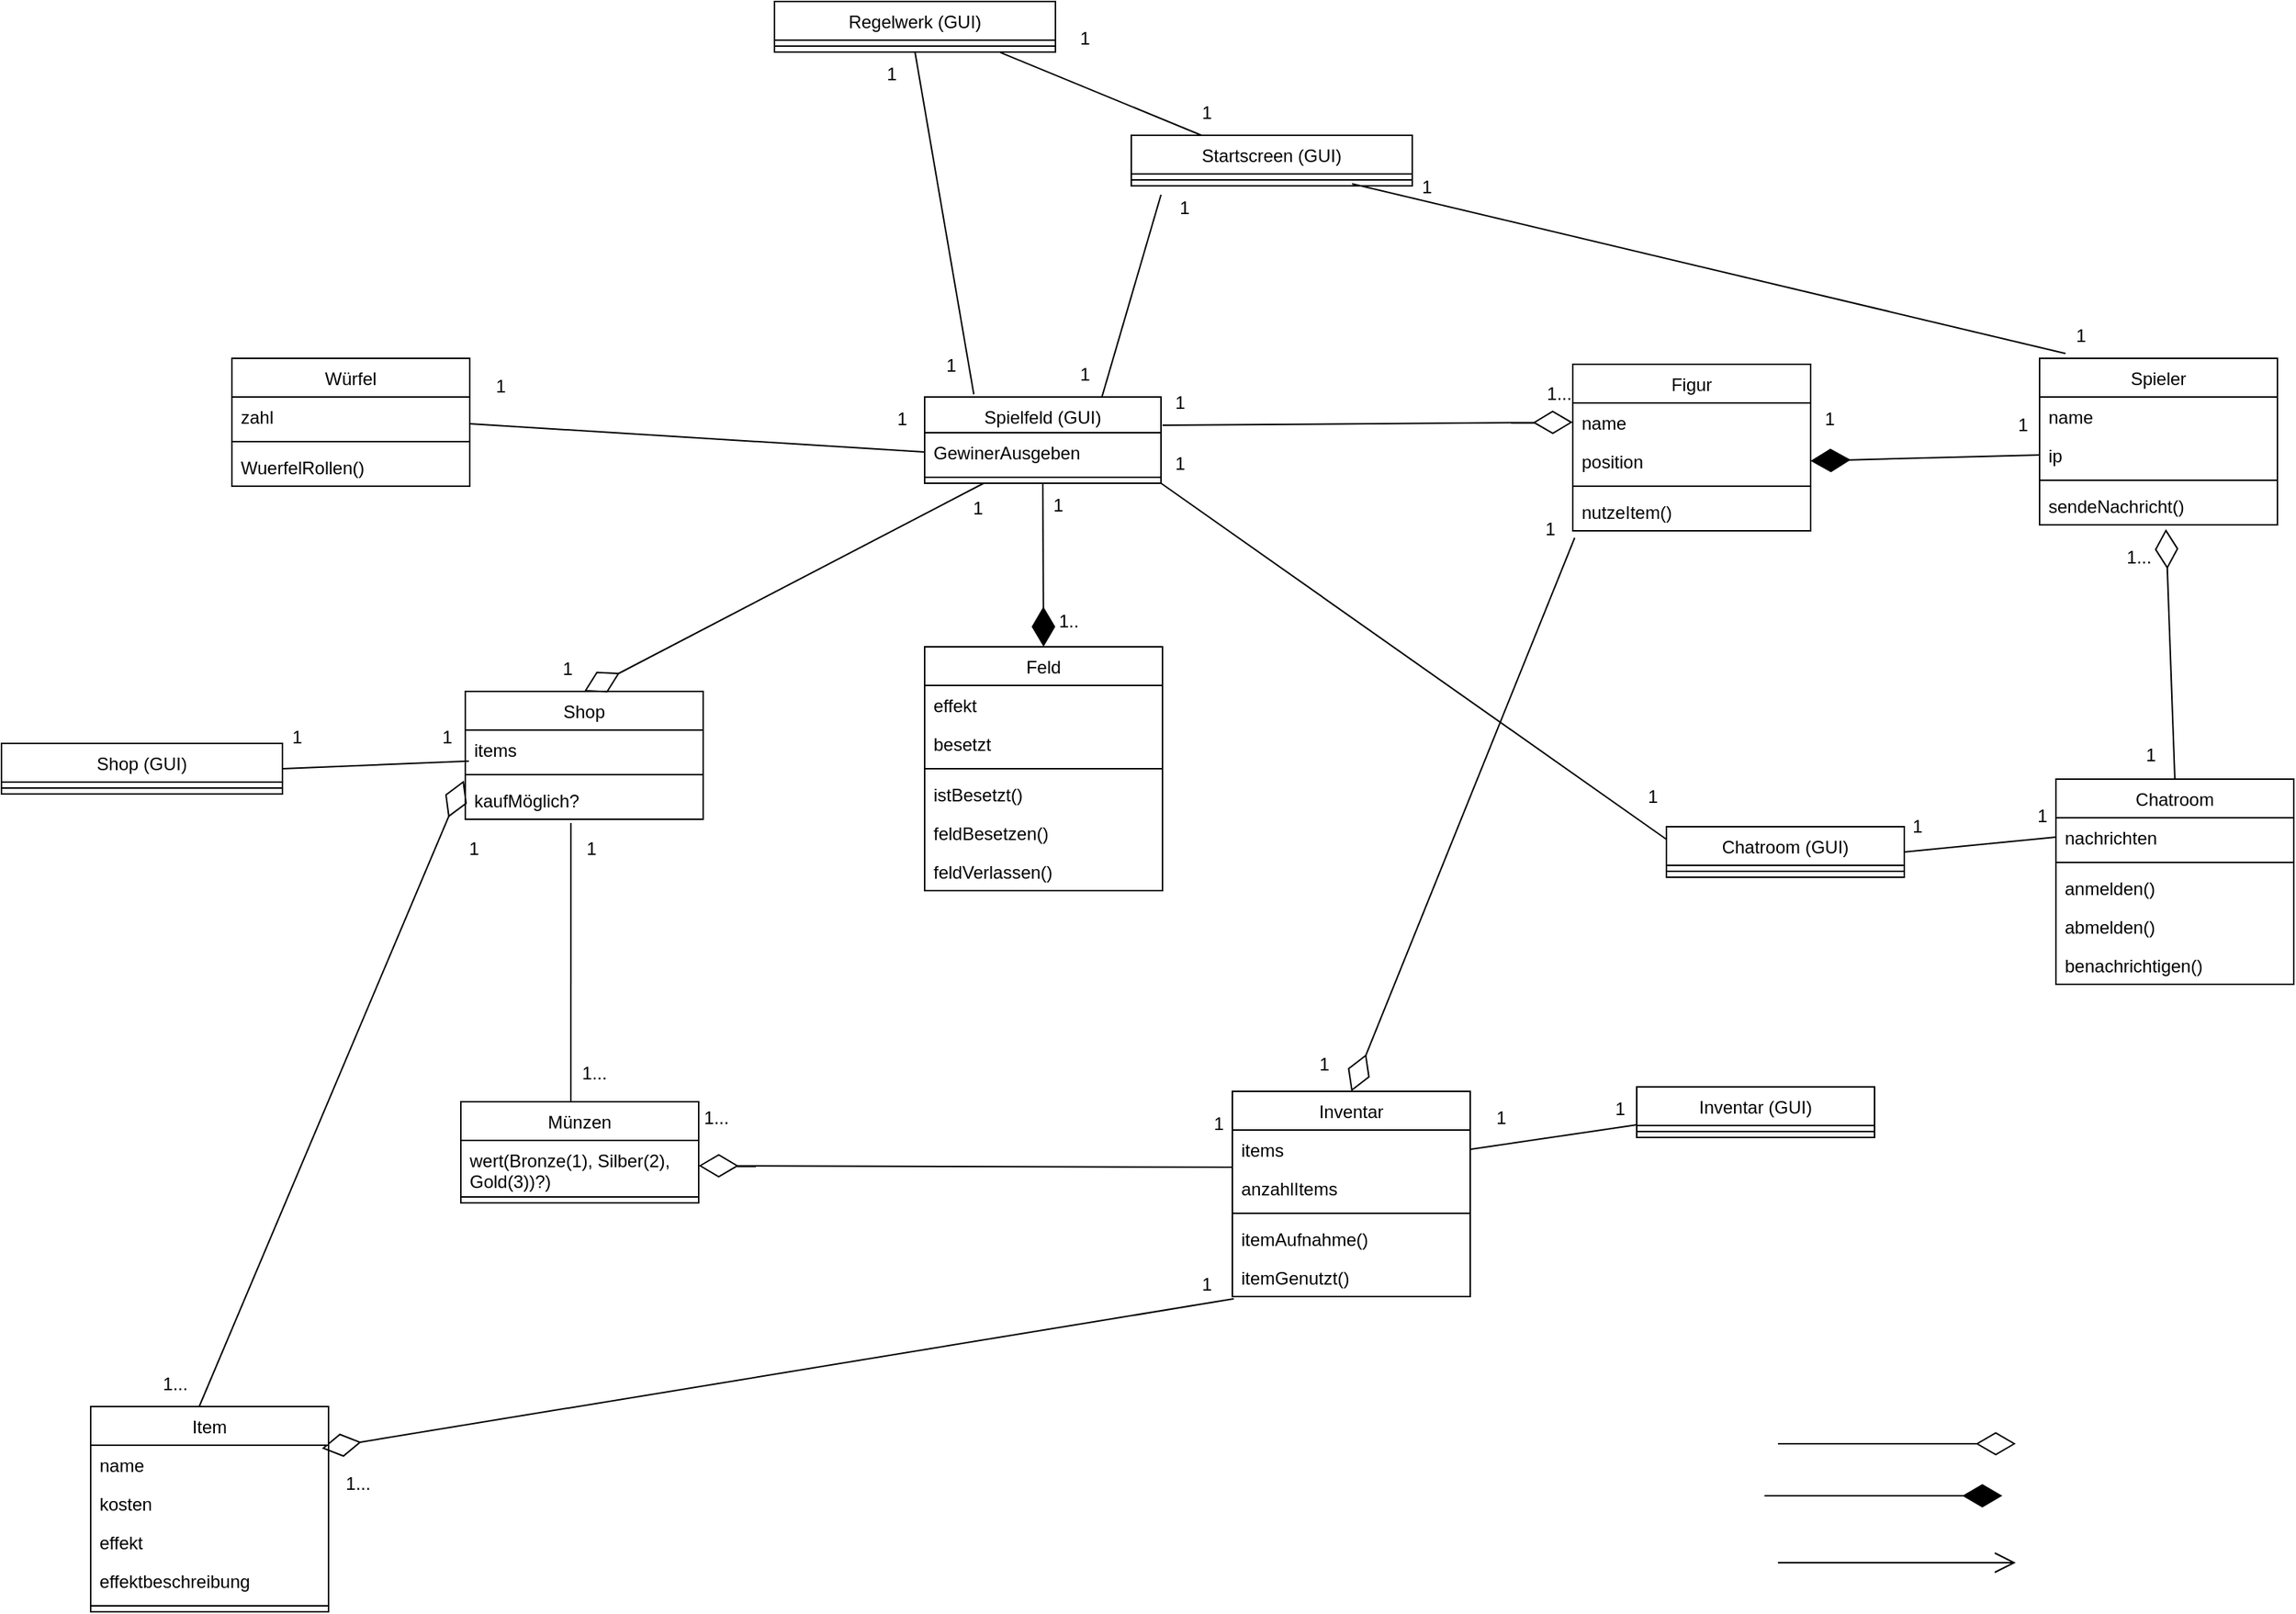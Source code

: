 <mxfile version="25.0.3">
  <diagram id="FGkSTieOKaH89joVe_Nt" name="Page-1">
    <mxGraphModel dx="2528" dy="2028" grid="1" gridSize="10" guides="1" tooltips="1" connect="1" arrows="1" fold="1" page="1" pageScale="1" pageWidth="850" pageHeight="1100" background="#ffffff" math="0" shadow="0">
      <root>
        <mxCell id="0" />
        <mxCell id="1" parent="0" />
        <mxCell id="2" value="&lt;span style=&quot;font-weight: 400;&quot;&gt;Würfel&lt;/span&gt;" style="swimlane;fontStyle=1;align=center;verticalAlign=top;childLayout=stackLayout;horizontal=1;startSize=26;horizontalStack=0;resizeParent=1;resizeParentMax=0;resizeLast=0;collapsible=1;marginBottom=0;whiteSpace=wrap;html=1;" parent="1" vertex="1">
          <mxGeometry x="-225" y="-180" width="160" height="86" as="geometry" />
        </mxCell>
        <mxCell id="3" value="zahl" style="text;strokeColor=none;fillColor=none;align=left;verticalAlign=top;spacingLeft=4;spacingRight=4;overflow=hidden;rotatable=0;points=[[0,0.5],[1,0.5]];portConstraint=eastwest;whiteSpace=wrap;html=1;" parent="2" vertex="1">
          <mxGeometry y="26" width="160" height="26" as="geometry" />
        </mxCell>
        <mxCell id="4" value="" style="line;strokeWidth=1;fillColor=none;align=left;verticalAlign=middle;spacingTop=-1;spacingLeft=3;spacingRight=3;rotatable=0;labelPosition=right;points=[];portConstraint=eastwest;strokeColor=inherit;" parent="2" vertex="1">
          <mxGeometry y="52" width="160" height="8" as="geometry" />
        </mxCell>
        <mxCell id="5" value="WuerfelRollen()" style="text;strokeColor=none;fillColor=none;align=left;verticalAlign=top;spacingLeft=4;spacingRight=4;overflow=hidden;rotatable=0;points=[[0,0.5],[1,0.5]];portConstraint=eastwest;whiteSpace=wrap;html=1;" parent="2" vertex="1">
          <mxGeometry y="60" width="160" height="26" as="geometry" />
        </mxCell>
        <mxCell id="6" value="&lt;span style=&quot;font-weight: 400;&quot;&gt;Spielfeld (GUI)&lt;/span&gt;" style="swimlane;fontStyle=1;align=center;verticalAlign=top;childLayout=stackLayout;horizontal=1;startSize=24;horizontalStack=0;resizeParent=1;resizeParentMax=0;resizeLast=0;collapsible=1;marginBottom=0;whiteSpace=wrap;html=1;" parent="1" vertex="1">
          <mxGeometry x="241" y="-154" width="159" height="58" as="geometry" />
        </mxCell>
        <mxCell id="NtZ1cDwz7gmbYvYgGK6W-118" value="GewinerAusgeben" style="text;strokeColor=none;fillColor=none;align=left;verticalAlign=top;spacingLeft=4;spacingRight=4;overflow=hidden;rotatable=0;points=[[0,0.5],[1,0.5]];portConstraint=eastwest;whiteSpace=wrap;html=1;" vertex="1" parent="6">
          <mxGeometry y="24" width="159" height="26" as="geometry" />
        </mxCell>
        <mxCell id="7" value="" style="line;strokeWidth=1;fillColor=none;align=left;verticalAlign=middle;spacingTop=-1;spacingLeft=3;spacingRight=3;rotatable=0;labelPosition=right;points=[];portConstraint=eastwest;strokeColor=inherit;" parent="6" vertex="1">
          <mxGeometry y="50" width="159" height="8" as="geometry" />
        </mxCell>
        <mxCell id="8" value="&lt;span style=&quot;font-weight: 400;&quot;&gt;Figur&lt;/span&gt;" style="swimlane;fontStyle=1;align=center;verticalAlign=top;childLayout=stackLayout;horizontal=1;startSize=26;horizontalStack=0;resizeParent=1;resizeParentMax=0;resizeLast=0;collapsible=1;marginBottom=0;whiteSpace=wrap;html=1;" parent="1" vertex="1">
          <mxGeometry x="677" y="-176" width="160" height="112" as="geometry" />
        </mxCell>
        <mxCell id="9" value="name" style="text;strokeColor=none;fillColor=none;align=left;verticalAlign=top;spacingLeft=4;spacingRight=4;overflow=hidden;rotatable=0;points=[[0,0.5],[1,0.5]];portConstraint=eastwest;whiteSpace=wrap;html=1;" parent="8" vertex="1">
          <mxGeometry y="26" width="160" height="26" as="geometry" />
        </mxCell>
        <mxCell id="10" value="position" style="text;strokeColor=none;fillColor=none;align=left;verticalAlign=top;spacingLeft=4;spacingRight=4;overflow=hidden;rotatable=0;points=[[0,0.5],[1,0.5]];portConstraint=eastwest;whiteSpace=wrap;html=1;" parent="8" vertex="1">
          <mxGeometry y="52" width="160" height="26" as="geometry" />
        </mxCell>
        <mxCell id="11" value="" style="line;strokeWidth=1;fillColor=none;align=left;verticalAlign=middle;spacingTop=-1;spacingLeft=3;spacingRight=3;rotatable=0;labelPosition=right;points=[];portConstraint=eastwest;strokeColor=inherit;" parent="8" vertex="1">
          <mxGeometry y="78" width="160" height="8" as="geometry" />
        </mxCell>
        <mxCell id="12" value="nutzeItem()" style="text;strokeColor=none;fillColor=none;align=left;verticalAlign=top;spacingLeft=4;spacingRight=4;overflow=hidden;rotatable=0;points=[[0,0.5],[1,0.5]];portConstraint=eastwest;whiteSpace=wrap;html=1;" parent="8" vertex="1">
          <mxGeometry y="86" width="160" height="26" as="geometry" />
        </mxCell>
        <mxCell id="13" value="&lt;span style=&quot;font-weight: 400;&quot;&gt;Feld&lt;/span&gt;" style="swimlane;fontStyle=1;align=center;verticalAlign=top;childLayout=stackLayout;horizontal=1;startSize=26;horizontalStack=0;resizeParent=1;resizeParentMax=0;resizeLast=0;collapsible=1;marginBottom=0;whiteSpace=wrap;html=1;" parent="1" vertex="1">
          <mxGeometry x="241" y="14" width="160" height="164" as="geometry" />
        </mxCell>
        <mxCell id="14" value="effekt" style="text;strokeColor=none;fillColor=none;align=left;verticalAlign=top;spacingLeft=4;spacingRight=4;overflow=hidden;rotatable=0;points=[[0,0.5],[1,0.5]];portConstraint=eastwest;whiteSpace=wrap;html=1;" parent="13" vertex="1">
          <mxGeometry y="26" width="160" height="26" as="geometry" />
        </mxCell>
        <mxCell id="15" value="besetzt" style="text;strokeColor=none;fillColor=none;align=left;verticalAlign=top;spacingLeft=4;spacingRight=4;overflow=hidden;rotatable=0;points=[[0,0.5],[1,0.5]];portConstraint=eastwest;whiteSpace=wrap;html=1;" parent="13" vertex="1">
          <mxGeometry y="52" width="160" height="26" as="geometry" />
        </mxCell>
        <mxCell id="16" value="" style="line;strokeWidth=1;fillColor=none;align=left;verticalAlign=middle;spacingTop=-1;spacingLeft=3;spacingRight=3;rotatable=0;labelPosition=right;points=[];portConstraint=eastwest;strokeColor=inherit;" parent="13" vertex="1">
          <mxGeometry y="78" width="160" height="8" as="geometry" />
        </mxCell>
        <mxCell id="17" value="istBesetzt()" style="text;strokeColor=none;fillColor=none;align=left;verticalAlign=top;spacingLeft=4;spacingRight=4;overflow=hidden;rotatable=0;points=[[0,0.5],[1,0.5]];portConstraint=eastwest;whiteSpace=wrap;html=1;" parent="13" vertex="1">
          <mxGeometry y="86" width="160" height="26" as="geometry" />
        </mxCell>
        <mxCell id="18" value="feldBesetzen()" style="text;strokeColor=none;fillColor=none;align=left;verticalAlign=top;spacingLeft=4;spacingRight=4;overflow=hidden;rotatable=0;points=[[0,0.5],[1,0.5]];portConstraint=eastwest;whiteSpace=wrap;html=1;" parent="13" vertex="1">
          <mxGeometry y="112" width="160" height="26" as="geometry" />
        </mxCell>
        <mxCell id="19" value="feldVerlassen()" style="text;strokeColor=none;fillColor=none;align=left;verticalAlign=top;spacingLeft=4;spacingRight=4;overflow=hidden;rotatable=0;points=[[0,0.5],[1,0.5]];portConstraint=eastwest;whiteSpace=wrap;html=1;" parent="13" vertex="1">
          <mxGeometry y="138" width="160" height="26" as="geometry" />
        </mxCell>
        <mxCell id="20" value="&lt;span style=&quot;font-weight: 400;&quot;&gt;Shop&lt;/span&gt;" style="swimlane;fontStyle=1;align=center;verticalAlign=top;childLayout=stackLayout;horizontal=1;startSize=26;horizontalStack=0;resizeParent=1;resizeParentMax=0;resizeLast=0;collapsible=1;marginBottom=0;whiteSpace=wrap;html=1;" parent="1" vertex="1">
          <mxGeometry x="-68" y="44" width="160" height="86" as="geometry" />
        </mxCell>
        <mxCell id="21" value="items" style="text;strokeColor=none;fillColor=none;align=left;verticalAlign=top;spacingLeft=4;spacingRight=4;overflow=hidden;rotatable=0;points=[[0,0.5],[1,0.5]];portConstraint=eastwest;whiteSpace=wrap;html=1;" parent="20" vertex="1">
          <mxGeometry y="26" width="160" height="26" as="geometry" />
        </mxCell>
        <mxCell id="22" value="" style="line;strokeWidth=1;fillColor=none;align=left;verticalAlign=middle;spacingTop=-1;spacingLeft=3;spacingRight=3;rotatable=0;labelPosition=right;points=[];portConstraint=eastwest;strokeColor=inherit;" parent="20" vertex="1">
          <mxGeometry y="52" width="160" height="8" as="geometry" />
        </mxCell>
        <mxCell id="23" value="kaufMöglich?" style="text;strokeColor=none;fillColor=none;align=left;verticalAlign=top;spacingLeft=4;spacingRight=4;overflow=hidden;rotatable=0;points=[[0,0.5],[1,0.5]];portConstraint=eastwest;whiteSpace=wrap;html=1;" parent="20" vertex="1">
          <mxGeometry y="60" width="160" height="26" as="geometry" />
        </mxCell>
        <mxCell id="24" value="" style="endArrow=diamondThin;endFill=1;endSize=24;html=1;rounded=0;fontSize=12;curved=1;" parent="1" edge="1">
          <mxGeometry width="160" relative="1" as="geometry">
            <mxPoint x="806" y="585" as="sourcePoint" />
            <mxPoint x="966" y="585" as="targetPoint" />
          </mxGeometry>
        </mxCell>
        <mxCell id="25" value="" style="endArrow=open;endFill=1;endSize=12;html=1;rounded=0;fontSize=12;curved=1;" parent="1" edge="1">
          <mxGeometry width="160" relative="1" as="geometry">
            <mxPoint x="815" y="630" as="sourcePoint" />
            <mxPoint x="975" y="630" as="targetPoint" />
          </mxGeometry>
        </mxCell>
        <mxCell id="26" value="&lt;span style=&quot;font-weight: 400;&quot;&gt;Inventar&lt;/span&gt;" style="swimlane;fontStyle=1;align=center;verticalAlign=top;childLayout=stackLayout;horizontal=1;startSize=26;horizontalStack=0;resizeParent=1;resizeParentMax=0;resizeLast=0;collapsible=1;marginBottom=0;whiteSpace=wrap;html=1;" parent="1" vertex="1">
          <mxGeometry x="448" y="313" width="160" height="138" as="geometry" />
        </mxCell>
        <mxCell id="27" value="items" style="text;strokeColor=none;fillColor=none;align=left;verticalAlign=top;spacingLeft=4;spacingRight=4;overflow=hidden;rotatable=0;points=[[0,0.5],[1,0.5]];portConstraint=eastwest;whiteSpace=wrap;html=1;" parent="26" vertex="1">
          <mxGeometry y="26" width="160" height="26" as="geometry" />
        </mxCell>
        <mxCell id="28" value="anzahlItems" style="text;strokeColor=none;fillColor=none;align=left;verticalAlign=top;spacingLeft=4;spacingRight=4;overflow=hidden;rotatable=0;points=[[0,0.5],[1,0.5]];portConstraint=eastwest;whiteSpace=wrap;html=1;" parent="26" vertex="1">
          <mxGeometry y="52" width="160" height="26" as="geometry" />
        </mxCell>
        <mxCell id="29" value="" style="line;strokeWidth=1;fillColor=none;align=left;verticalAlign=middle;spacingTop=-1;spacingLeft=3;spacingRight=3;rotatable=0;labelPosition=right;points=[];portConstraint=eastwest;strokeColor=inherit;" parent="26" vertex="1">
          <mxGeometry y="78" width="160" height="8" as="geometry" />
        </mxCell>
        <mxCell id="30" value="itemAufnahme()&lt;span style=&quot;white-space: pre;&quot;&gt;&#x9;&lt;/span&gt;" style="text;strokeColor=none;fillColor=none;align=left;verticalAlign=top;spacingLeft=4;spacingRight=4;overflow=hidden;rotatable=0;points=[[0,0.5],[1,0.5]];portConstraint=eastwest;whiteSpace=wrap;html=1;" parent="26" vertex="1">
          <mxGeometry y="86" width="160" height="26" as="geometry" />
        </mxCell>
        <mxCell id="31" value="itemGenutzt()" style="text;strokeColor=none;fillColor=none;align=left;verticalAlign=top;spacingLeft=4;spacingRight=4;overflow=hidden;rotatable=0;points=[[0,0.5],[1,0.5]];portConstraint=eastwest;whiteSpace=wrap;html=1;" parent="26" vertex="1">
          <mxGeometry y="112" width="160" height="26" as="geometry" />
        </mxCell>
        <mxCell id="32" value="&lt;span style=&quot;font-weight: 400;&quot;&gt;Münzen&lt;/span&gt;" style="swimlane;fontStyle=1;align=center;verticalAlign=top;childLayout=stackLayout;horizontal=1;startSize=26;horizontalStack=0;resizeParent=1;resizeParentMax=0;resizeLast=0;collapsible=1;marginBottom=0;whiteSpace=wrap;html=1;" parent="1" vertex="1">
          <mxGeometry x="-71" y="320" width="160" height="68" as="geometry" />
        </mxCell>
        <mxCell id="33" value="wert(Bronze(1), Silber(2), Gold(3))?)" style="text;strokeColor=none;fillColor=none;align=left;verticalAlign=top;spacingLeft=4;spacingRight=4;overflow=hidden;rotatable=0;points=[[0,0.5],[1,0.5]];portConstraint=eastwest;whiteSpace=wrap;html=1;" parent="32" vertex="1">
          <mxGeometry y="26" width="160" height="34" as="geometry" />
        </mxCell>
        <mxCell id="34" value="" style="line;strokeWidth=1;fillColor=none;align=left;verticalAlign=middle;spacingTop=-1;spacingLeft=3;spacingRight=3;rotatable=0;labelPosition=right;points=[];portConstraint=eastwest;strokeColor=inherit;" parent="32" vertex="1">
          <mxGeometry y="60" width="160" height="8" as="geometry" />
        </mxCell>
        <mxCell id="35" value="&lt;span style=&quot;font-weight: 400;&quot;&gt;Spieler&lt;/span&gt;" style="swimlane;fontStyle=1;align=center;verticalAlign=top;childLayout=stackLayout;horizontal=1;startSize=26;horizontalStack=0;resizeParent=1;resizeParentMax=0;resizeLast=0;collapsible=1;marginBottom=0;whiteSpace=wrap;html=1;" parent="1" vertex="1">
          <mxGeometry x="991" y="-180" width="160" height="112" as="geometry" />
        </mxCell>
        <mxCell id="36" value="name" style="text;strokeColor=none;fillColor=none;align=left;verticalAlign=top;spacingLeft=4;spacingRight=4;overflow=hidden;rotatable=0;points=[[0,0.5],[1,0.5]];portConstraint=eastwest;whiteSpace=wrap;html=1;" parent="35" vertex="1">
          <mxGeometry y="26" width="160" height="26" as="geometry" />
        </mxCell>
        <mxCell id="37" value="ip" style="text;strokeColor=none;fillColor=none;align=left;verticalAlign=top;spacingLeft=4;spacingRight=4;overflow=hidden;rotatable=0;points=[[0,0.5],[1,0.5]];portConstraint=eastwest;whiteSpace=wrap;html=1;" parent="35" vertex="1">
          <mxGeometry y="52" width="160" height="26" as="geometry" />
        </mxCell>
        <mxCell id="38" value="" style="line;strokeWidth=1;fillColor=none;align=left;verticalAlign=middle;spacingTop=-1;spacingLeft=3;spacingRight=3;rotatable=0;labelPosition=right;points=[];portConstraint=eastwest;strokeColor=inherit;" parent="35" vertex="1">
          <mxGeometry y="78" width="160" height="8" as="geometry" />
        </mxCell>
        <mxCell id="39" value="sendeNachricht()" style="text;strokeColor=none;fillColor=none;align=left;verticalAlign=top;spacingLeft=4;spacingRight=4;overflow=hidden;rotatable=0;points=[[0,0.5],[1,0.5]];portConstraint=eastwest;whiteSpace=wrap;html=1;" parent="35" vertex="1">
          <mxGeometry y="86" width="160" height="26" as="geometry" />
        </mxCell>
        <mxCell id="40" value="" style="endArrow=diamondThin;endFill=0;endSize=24;html=1;rounded=0;fontSize=12;curved=1;entryX=0;entryY=0.5;entryDx=0;entryDy=0;" parent="1" target="9" edge="1">
          <mxGeometry width="160" relative="1" as="geometry">
            <mxPoint x="401" y="-135" as="sourcePoint" />
            <mxPoint x="561" y="-135" as="targetPoint" />
          </mxGeometry>
        </mxCell>
        <mxCell id="41" value="" style="endArrow=diamondThin;endFill=1;endSize=24;html=1;rounded=0;fontSize=12;curved=1;entryX=0.5;entryY=0;entryDx=0;entryDy=0;exitX=0.5;exitY=1;exitDx=0;exitDy=0;" parent="1" source="6" target="13" edge="1">
          <mxGeometry width="160" relative="1" as="geometry">
            <mxPoint x="322" y="-94" as="sourcePoint" />
            <mxPoint x="482" y="-94" as="targetPoint" />
          </mxGeometry>
        </mxCell>
        <mxCell id="42" value="" style="endArrow=diamondThin;endFill=1;endSize=24;html=1;rounded=0;fontSize=12;curved=1;exitX=0;exitY=0.5;exitDx=0;exitDy=0;entryX=1;entryY=0.5;entryDx=0;entryDy=0;" parent="1" source="37" target="10" edge="1">
          <mxGeometry width="160" relative="1" as="geometry">
            <mxPoint x="743" y="-94" as="sourcePoint" />
            <mxPoint x="916" y="22" as="targetPoint" />
          </mxGeometry>
        </mxCell>
        <mxCell id="43" value="&lt;span style=&quot;font-weight: 400;&quot;&gt;Chatroom&lt;/span&gt;" style="swimlane;fontStyle=1;align=center;verticalAlign=top;childLayout=stackLayout;horizontal=1;startSize=26;horizontalStack=0;resizeParent=1;resizeParentMax=0;resizeLast=0;collapsible=1;marginBottom=0;whiteSpace=wrap;html=1;" parent="1" vertex="1">
          <mxGeometry x="1002" y="103" width="160" height="138" as="geometry" />
        </mxCell>
        <mxCell id="44" value="nachrichten" style="text;strokeColor=none;fillColor=none;align=left;verticalAlign=top;spacingLeft=4;spacingRight=4;overflow=hidden;rotatable=0;points=[[0,0.5],[1,0.5]];portConstraint=eastwest;whiteSpace=wrap;html=1;" parent="43" vertex="1">
          <mxGeometry y="26" width="160" height="26" as="geometry" />
        </mxCell>
        <mxCell id="45" value="" style="line;strokeWidth=1;fillColor=none;align=left;verticalAlign=middle;spacingTop=-1;spacingLeft=3;spacingRight=3;rotatable=0;labelPosition=right;points=[];portConstraint=eastwest;strokeColor=inherit;" parent="43" vertex="1">
          <mxGeometry y="52" width="160" height="8" as="geometry" />
        </mxCell>
        <mxCell id="46" value="anmelden()" style="text;strokeColor=none;fillColor=none;align=left;verticalAlign=top;spacingLeft=4;spacingRight=4;overflow=hidden;rotatable=0;points=[[0,0.5],[1,0.5]];portConstraint=eastwest;whiteSpace=wrap;html=1;" parent="43" vertex="1">
          <mxGeometry y="60" width="160" height="26" as="geometry" />
        </mxCell>
        <mxCell id="47" value="abmelden()" style="text;strokeColor=none;fillColor=none;align=left;verticalAlign=top;spacingLeft=4;spacingRight=4;overflow=hidden;rotatable=0;points=[[0,0.5],[1,0.5]];portConstraint=eastwest;whiteSpace=wrap;html=1;" parent="43" vertex="1">
          <mxGeometry y="86" width="160" height="26" as="geometry" />
        </mxCell>
        <mxCell id="48" value="benachrichtigen()" style="text;strokeColor=none;fillColor=none;align=left;verticalAlign=top;spacingLeft=4;spacingRight=4;overflow=hidden;rotatable=0;points=[[0,0.5],[1,0.5]];portConstraint=eastwest;whiteSpace=wrap;html=1;" parent="43" vertex="1">
          <mxGeometry y="112" width="160" height="26" as="geometry" />
        </mxCell>
        <mxCell id="49" value="" style="endArrow=diamondThin;endFill=0;endSize=24;html=1;rounded=0;fontSize=12;curved=1;entryX=1;entryY=0.5;entryDx=0;entryDy=0;" parent="1" target="33" edge="1">
          <mxGeometry width="160" relative="1" as="geometry">
            <mxPoint x="448" y="364" as="sourcePoint" />
            <mxPoint x="294" y="362" as="targetPoint" />
          </mxGeometry>
        </mxCell>
        <mxCell id="50" value="" style="endArrow=diamondThin;endFill=0;endSize=24;html=1;rounded=0;fontSize=12;curved=1;entryX=0.972;entryY=0.084;entryDx=0;entryDy=0;exitX=0.006;exitY=1.059;exitDx=0;exitDy=0;exitPerimeter=0;entryPerimeter=0;" parent="1" source="31" target="53" edge="1">
          <mxGeometry width="160" relative="1" as="geometry">
            <mxPoint x="-8.0" y="610.998" as="sourcePoint" />
            <mxPoint x="667.04" y="437.242" as="targetPoint" />
          </mxGeometry>
        </mxCell>
        <mxCell id="51" value="&lt;span style=&quot;font-weight: 400;&quot;&gt;Item&lt;/span&gt;" style="swimlane;fontStyle=1;align=center;verticalAlign=top;childLayout=stackLayout;horizontal=1;startSize=26;horizontalStack=0;resizeParent=1;resizeParentMax=0;resizeLast=0;collapsible=1;marginBottom=0;whiteSpace=wrap;html=1;" parent="1" vertex="1">
          <mxGeometry x="-320" y="525" width="160" height="138" as="geometry" />
        </mxCell>
        <mxCell id="52" value="" style="endArrow=diamondThin;endFill=0;endSize=24;html=1;rounded=0;fontSize=12;curved=1;entryX=-0.006;entryY=0;entryDx=0;entryDy=0;entryPerimeter=0;" parent="51" target="23" edge="1">
          <mxGeometry width="160" relative="1" as="geometry">
            <mxPoint x="73" as="sourcePoint" />
            <mxPoint x="233" as="targetPoint" />
          </mxGeometry>
        </mxCell>
        <mxCell id="53" value="name" style="text;strokeColor=none;fillColor=none;align=left;verticalAlign=top;spacingLeft=4;spacingRight=4;overflow=hidden;rotatable=0;points=[[0,0.5],[1,0.5]];portConstraint=eastwest;whiteSpace=wrap;html=1;" parent="51" vertex="1">
          <mxGeometry y="26" width="160" height="26" as="geometry" />
        </mxCell>
        <mxCell id="54" value="kosten" style="text;strokeColor=none;fillColor=none;align=left;verticalAlign=top;spacingLeft=4;spacingRight=4;overflow=hidden;rotatable=0;points=[[0,0.5],[1,0.5]];portConstraint=eastwest;whiteSpace=wrap;html=1;" parent="51" vertex="1">
          <mxGeometry y="52" width="160" height="26" as="geometry" />
        </mxCell>
        <mxCell id="55" value="effekt" style="text;strokeColor=none;fillColor=none;align=left;verticalAlign=top;spacingLeft=4;spacingRight=4;overflow=hidden;rotatable=0;points=[[0,0.5],[1,0.5]];portConstraint=eastwest;whiteSpace=wrap;html=1;" parent="51" vertex="1">
          <mxGeometry y="78" width="160" height="26" as="geometry" />
        </mxCell>
        <mxCell id="56" value="effektbeschreibung" style="text;strokeColor=none;fillColor=none;align=left;verticalAlign=top;spacingLeft=4;spacingRight=4;overflow=hidden;rotatable=0;points=[[0,0.5],[1,0.5]];portConstraint=eastwest;whiteSpace=wrap;html=1;" parent="51" vertex="1">
          <mxGeometry y="104" width="160" height="26" as="geometry" />
        </mxCell>
        <mxCell id="57" value="" style="line;strokeWidth=1;fillColor=none;align=left;verticalAlign=middle;spacingTop=-1;spacingLeft=3;spacingRight=3;rotatable=0;labelPosition=right;points=[];portConstraint=eastwest;strokeColor=inherit;" parent="51" vertex="1">
          <mxGeometry y="130" width="160" height="8" as="geometry" />
        </mxCell>
        <mxCell id="58" value="" style="endArrow=diamondThin;endFill=0;endSize=24;html=1;rounded=0;fontSize=12;curved=1;" parent="1" edge="1">
          <mxGeometry width="160" relative="1" as="geometry">
            <mxPoint x="815" y="550" as="sourcePoint" />
            <mxPoint x="975" y="550" as="targetPoint" />
          </mxGeometry>
        </mxCell>
        <mxCell id="59" value="" style="endArrow=diamondThin;endFill=0;endSize=24;html=1;rounded=0;fontSize=12;curved=1;entryX=0.531;entryY=1.109;entryDx=0;entryDy=0;entryPerimeter=0;exitX=0.5;exitY=0;exitDx=0;exitDy=0;" parent="1" source="43" target="39" edge="1">
          <mxGeometry width="160" relative="1" as="geometry">
            <mxPoint x="978" y="349" as="sourcePoint" />
            <mxPoint x="1036" y="520" as="targetPoint" />
          </mxGeometry>
        </mxCell>
        <mxCell id="60" value="" style="endArrow=none;html=1;rounded=0;entryX=0.444;entryY=1.095;entryDx=0;entryDy=0;entryPerimeter=0;" parent="1" target="23" edge="1">
          <mxGeometry width="50" height="50" relative="1" as="geometry">
            <mxPoint x="3" y="320" as="sourcePoint" />
            <mxPoint x="53" y="270" as="targetPoint" />
          </mxGeometry>
        </mxCell>
        <mxCell id="61" value="1" style="text;strokeColor=none;align=center;fillColor=none;html=1;verticalAlign=middle;whiteSpace=wrap;rounded=0;" parent="1" vertex="1">
          <mxGeometry x="-53" y="-176" width="18" height="30" as="geometry" />
        </mxCell>
        <mxCell id="62" value="1" style="text;strokeColor=none;align=center;fillColor=none;html=1;verticalAlign=middle;whiteSpace=wrap;rounded=0;" parent="1" vertex="1">
          <mxGeometry x="217" y="-154" width="18" height="30" as="geometry" />
        </mxCell>
        <mxCell id="63" value="1" style="text;strokeColor=none;align=center;fillColor=none;html=1;verticalAlign=middle;whiteSpace=wrap;rounded=0;" parent="1" vertex="1">
          <mxGeometry x="404" y="-165" width="18" height="30" as="geometry" />
        </mxCell>
        <mxCell id="64" value="1..." style="text;strokeColor=none;align=center;fillColor=none;html=1;verticalAlign=middle;whiteSpace=wrap;rounded=0;" parent="1" vertex="1">
          <mxGeometry x="659" y="-171" width="18" height="30" as="geometry" />
        </mxCell>
        <mxCell id="65" value="1" style="text;strokeColor=none;align=center;fillColor=none;html=1;verticalAlign=middle;whiteSpace=wrap;rounded=0;" parent="1" vertex="1">
          <mxGeometry x="-8" y="14" width="18" height="30" as="geometry" />
        </mxCell>
        <mxCell id="66" value="1.." style="text;strokeColor=none;align=center;fillColor=none;html=1;verticalAlign=middle;whiteSpace=wrap;rounded=0;" parent="1" vertex="1">
          <mxGeometry x="329" y="-18" width="18" height="30" as="geometry" />
        </mxCell>
        <mxCell id="67" value="1" style="text;strokeColor=none;align=center;fillColor=none;html=1;verticalAlign=middle;whiteSpace=wrap;rounded=0;" parent="1" vertex="1">
          <mxGeometry x="268" y="-94" width="18" height="30" as="geometry" />
        </mxCell>
        <mxCell id="68" value="1" style="text;strokeColor=none;align=center;fillColor=none;html=1;verticalAlign=middle;whiteSpace=wrap;rounded=0;" parent="1" vertex="1">
          <mxGeometry x="322" y="-96" width="18" height="30" as="geometry" />
        </mxCell>
        <mxCell id="69" value="1..." style="text;strokeColor=none;align=center;fillColor=none;html=1;verticalAlign=middle;whiteSpace=wrap;rounded=0;" parent="1" vertex="1">
          <mxGeometry x="10" y="286" width="18" height="30" as="geometry" />
        </mxCell>
        <mxCell id="70" value="1" style="text;strokeColor=none;align=center;fillColor=none;html=1;verticalAlign=middle;whiteSpace=wrap;rounded=0;" parent="1" vertex="1">
          <mxGeometry x="8" y="135" width="18" height="30" as="geometry" />
        </mxCell>
        <mxCell id="71" value="1" style="text;strokeColor=none;align=center;fillColor=none;html=1;verticalAlign=middle;whiteSpace=wrap;rounded=0;" parent="1" vertex="1">
          <mxGeometry x="-71" y="135" width="18" height="30" as="geometry" />
        </mxCell>
        <mxCell id="72" value="1..." style="text;strokeColor=none;align=center;fillColor=none;html=1;verticalAlign=middle;whiteSpace=wrap;rounded=0;" parent="1" vertex="1">
          <mxGeometry x="-272" y="495" width="18" height="30" as="geometry" />
        </mxCell>
        <mxCell id="73" value="1..." style="text;strokeColor=none;align=center;fillColor=none;html=1;verticalAlign=middle;whiteSpace=wrap;rounded=0;" parent="1" vertex="1">
          <mxGeometry x="92" y="316" width="18" height="30" as="geometry" />
        </mxCell>
        <mxCell id="74" value="1" style="text;strokeColor=none;align=center;fillColor=none;html=1;verticalAlign=middle;whiteSpace=wrap;rounded=0;" parent="1" vertex="1">
          <mxGeometry x="430" y="320" width="18" height="30" as="geometry" />
        </mxCell>
        <mxCell id="75" value="1..." style="text;strokeColor=none;align=center;fillColor=none;html=1;verticalAlign=middle;whiteSpace=wrap;rounded=0;" parent="1" vertex="1">
          <mxGeometry x="-149" y="562" width="18" height="30" as="geometry" />
        </mxCell>
        <mxCell id="76" value="1" style="text;strokeColor=none;align=center;fillColor=none;html=1;verticalAlign=middle;whiteSpace=wrap;rounded=0;" parent="1" vertex="1">
          <mxGeometry x="422" y="428" width="18" height="30" as="geometry" />
        </mxCell>
        <mxCell id="77" value="1" style="text;strokeColor=none;align=center;fillColor=none;html=1;verticalAlign=middle;whiteSpace=wrap;rounded=0;" parent="1" vertex="1">
          <mxGeometry x="501" y="280" width="18" height="30" as="geometry" />
        </mxCell>
        <mxCell id="78" value="1" style="text;strokeColor=none;align=center;fillColor=none;html=1;verticalAlign=middle;whiteSpace=wrap;rounded=0;" parent="1" vertex="1">
          <mxGeometry x="653" y="-80" width="18" height="30" as="geometry" />
        </mxCell>
        <mxCell id="79" value="1" style="text;strokeColor=none;align=center;fillColor=none;html=1;verticalAlign=middle;whiteSpace=wrap;rounded=0;" parent="1" vertex="1">
          <mxGeometry x="1057" y="72" width="18" height="30" as="geometry" />
        </mxCell>
        <mxCell id="80" value="1..." style="text;strokeColor=none;align=center;fillColor=none;html=1;verticalAlign=middle;whiteSpace=wrap;rounded=0;" parent="1" vertex="1">
          <mxGeometry x="1049" y="-61" width="18" height="30" as="geometry" />
        </mxCell>
        <mxCell id="81" value="" style="endArrow=diamondThin;endFill=0;endSize=24;html=1;rounded=0;fontSize=12;curved=1;entryX=0.5;entryY=0;entryDx=0;entryDy=0;exitX=0.25;exitY=1;exitDx=0;exitDy=0;" parent="1" source="6" target="20" edge="1">
          <mxGeometry width="160" relative="1" as="geometry">
            <mxPoint x="241.96" y="-115.892" as="sourcePoint" />
            <mxPoint x="441" y="-95" as="targetPoint" />
          </mxGeometry>
        </mxCell>
        <mxCell id="82" value="" style="endArrow=none;html=1;rounded=0;entryX=0;entryY=0.5;entryDx=0;entryDy=0;" parent="1" source="3" target="NtZ1cDwz7gmbYvYgGK6W-118" edge="1">
          <mxGeometry width="50" height="50" relative="1" as="geometry">
            <mxPoint x="8.41" y="4" as="sourcePoint" />
            <mxPoint x="237.16" y="-131.068" as="targetPoint" />
          </mxGeometry>
        </mxCell>
        <mxCell id="83" value="" style="endArrow=diamondThin;endFill=0;endSize=24;html=1;rounded=0;fontSize=12;curved=1;entryX=0.5;entryY=0;entryDx=0;entryDy=0;exitX=0.008;exitY=1.181;exitDx=0;exitDy=0;exitPerimeter=0;" parent="1" source="12" target="26" edge="1">
          <mxGeometry width="160" relative="1" as="geometry">
            <mxPoint x="767" y="358.41" as="sourcePoint" />
            <mxPoint x="927" y="358.41" as="targetPoint" />
          </mxGeometry>
        </mxCell>
        <mxCell id="84" value="1" style="text;strokeColor=none;align=center;fillColor=none;html=1;verticalAlign=middle;whiteSpace=wrap;rounded=0;" parent="1" vertex="1">
          <mxGeometry x="971" y="-150" width="18" height="30" as="geometry" />
        </mxCell>
        <mxCell id="85" value="1" style="text;strokeColor=none;align=center;fillColor=none;html=1;verticalAlign=middle;whiteSpace=wrap;rounded=0;" parent="1" vertex="1">
          <mxGeometry x="841" y="-154" width="18" height="30" as="geometry" />
        </mxCell>
        <mxCell id="NtZ1cDwz7gmbYvYgGK6W-87" value="&lt;span style=&quot;font-weight: 400;&quot;&gt;Shop (GUI)&lt;/span&gt;" style="swimlane;fontStyle=1;align=center;verticalAlign=top;childLayout=stackLayout;horizontal=1;startSize=26;horizontalStack=0;resizeParent=1;resizeParentMax=0;resizeLast=0;collapsible=1;marginBottom=0;whiteSpace=wrap;html=1;" vertex="1" parent="1">
          <mxGeometry x="-380" y="79" width="189" height="34" as="geometry" />
        </mxCell>
        <mxCell id="NtZ1cDwz7gmbYvYgGK6W-88" value="" style="line;strokeWidth=1;fillColor=none;align=left;verticalAlign=middle;spacingTop=-1;spacingLeft=3;spacingRight=3;rotatable=0;labelPosition=right;points=[];portConstraint=eastwest;strokeColor=inherit;" vertex="1" parent="NtZ1cDwz7gmbYvYgGK6W-87">
          <mxGeometry y="26" width="189" height="8" as="geometry" />
        </mxCell>
        <mxCell id="NtZ1cDwz7gmbYvYgGK6W-89" value="" style="endArrow=none;html=1;rounded=0;entryX=0.015;entryY=0.801;entryDx=0;entryDy=0;exitX=1;exitY=0.5;exitDx=0;exitDy=0;entryPerimeter=0;" edge="1" parent="1" source="NtZ1cDwz7gmbYvYgGK6W-87" target="21">
          <mxGeometry width="50" height="50" relative="1" as="geometry">
            <mxPoint x="-55" y="-127" as="sourcePoint" />
            <mxPoint x="251" y="-110" as="targetPoint" />
          </mxGeometry>
        </mxCell>
        <mxCell id="NtZ1cDwz7gmbYvYgGK6W-90" value="1" style="text;strokeColor=none;align=center;fillColor=none;html=1;verticalAlign=middle;whiteSpace=wrap;rounded=0;" vertex="1" parent="1">
          <mxGeometry x="-190" y="60" width="18" height="30" as="geometry" />
        </mxCell>
        <mxCell id="NtZ1cDwz7gmbYvYgGK6W-91" value="1" style="text;strokeColor=none;align=center;fillColor=none;html=1;verticalAlign=middle;whiteSpace=wrap;rounded=0;" vertex="1" parent="1">
          <mxGeometry x="-89" y="60" width="18" height="30" as="geometry" />
        </mxCell>
        <mxCell id="NtZ1cDwz7gmbYvYgGK6W-93" value="&lt;span style=&quot;font-weight: 400;&quot;&gt;Startscreen (GUI)&lt;/span&gt;" style="swimlane;fontStyle=1;align=center;verticalAlign=top;childLayout=stackLayout;horizontal=1;startSize=26;horizontalStack=0;resizeParent=1;resizeParentMax=0;resizeLast=0;collapsible=1;marginBottom=0;whiteSpace=wrap;html=1;" vertex="1" parent="1">
          <mxGeometry x="380" y="-330" width="189" height="34" as="geometry" />
        </mxCell>
        <mxCell id="NtZ1cDwz7gmbYvYgGK6W-94" value="" style="line;strokeWidth=1;fillColor=none;align=left;verticalAlign=middle;spacingTop=-1;spacingLeft=3;spacingRight=3;rotatable=0;labelPosition=right;points=[];portConstraint=eastwest;strokeColor=inherit;" vertex="1" parent="NtZ1cDwz7gmbYvYgGK6W-93">
          <mxGeometry y="26" width="189" height="8" as="geometry" />
        </mxCell>
        <mxCell id="NtZ1cDwz7gmbYvYgGK6W-95" value="" style="endArrow=none;html=1;rounded=0;entryX=0.109;entryY=-0.029;entryDx=0;entryDy=0;entryPerimeter=0;exitX=0.786;exitY=0.824;exitDx=0;exitDy=0;exitPerimeter=0;" edge="1" parent="1" source="NtZ1cDwz7gmbYvYgGK6W-94" target="35">
          <mxGeometry width="50" height="50" relative="1" as="geometry">
            <mxPoint x="540" y="-290" as="sourcePoint" />
            <mxPoint x="251" y="-110" as="targetPoint" />
          </mxGeometry>
        </mxCell>
        <mxCell id="NtZ1cDwz7gmbYvYgGK6W-96" value="" style="endArrow=none;html=1;rounded=0;exitX=0.75;exitY=0;exitDx=0;exitDy=0;" edge="1" parent="1" source="6">
          <mxGeometry width="50" height="50" relative="1" as="geometry">
            <mxPoint x="437" y="-286" as="sourcePoint" />
            <mxPoint x="400" y="-290" as="targetPoint" />
          </mxGeometry>
        </mxCell>
        <mxCell id="NtZ1cDwz7gmbYvYgGK6W-97" value="1" style="text;strokeColor=none;align=center;fillColor=none;html=1;verticalAlign=middle;whiteSpace=wrap;rounded=0;" vertex="1" parent="1">
          <mxGeometry x="1010" y="-210" width="18" height="30" as="geometry" />
        </mxCell>
        <mxCell id="NtZ1cDwz7gmbYvYgGK6W-98" value="1" style="text;strokeColor=none;align=center;fillColor=none;html=1;verticalAlign=middle;whiteSpace=wrap;rounded=0;" vertex="1" parent="1">
          <mxGeometry x="570" y="-310" width="18" height="30" as="geometry" />
        </mxCell>
        <mxCell id="NtZ1cDwz7gmbYvYgGK6W-99" value="1" style="text;strokeColor=none;align=center;fillColor=none;html=1;verticalAlign=middle;whiteSpace=wrap;rounded=0;" vertex="1" parent="1">
          <mxGeometry x="407" y="-296" width="18" height="30" as="geometry" />
        </mxCell>
        <mxCell id="NtZ1cDwz7gmbYvYgGK6W-100" value="1" style="text;strokeColor=none;align=center;fillColor=none;html=1;verticalAlign=middle;whiteSpace=wrap;rounded=0;" vertex="1" parent="1">
          <mxGeometry x="340" y="-184" width="18" height="30" as="geometry" />
        </mxCell>
        <mxCell id="NtZ1cDwz7gmbYvYgGK6W-101" value="&lt;span style=&quot;font-weight: 400;&quot;&gt;Inventar (GUI)&lt;/span&gt;" style="swimlane;fontStyle=1;align=center;verticalAlign=top;childLayout=stackLayout;horizontal=1;startSize=26;horizontalStack=0;resizeParent=1;resizeParentMax=0;resizeLast=0;collapsible=1;marginBottom=0;whiteSpace=wrap;html=1;" vertex="1" parent="1">
          <mxGeometry x="720" y="310" width="160" height="34" as="geometry" />
        </mxCell>
        <mxCell id="NtZ1cDwz7gmbYvYgGK6W-102" value="" style="line;strokeWidth=1;fillColor=none;align=left;verticalAlign=middle;spacingTop=-1;spacingLeft=3;spacingRight=3;rotatable=0;labelPosition=right;points=[];portConstraint=eastwest;strokeColor=inherit;" vertex="1" parent="NtZ1cDwz7gmbYvYgGK6W-101">
          <mxGeometry y="26" width="160" height="8" as="geometry" />
        </mxCell>
        <mxCell id="NtZ1cDwz7gmbYvYgGK6W-103" value="" style="endArrow=none;html=1;rounded=0;entryX=0;entryY=0.75;entryDx=0;entryDy=0;exitX=1;exitY=0.5;exitDx=0;exitDy=0;" edge="1" parent="1" source="27" target="NtZ1cDwz7gmbYvYgGK6W-101">
          <mxGeometry width="50" height="50" relative="1" as="geometry">
            <mxPoint x="539" y="-287" as="sourcePoint" />
            <mxPoint x="1018" y="-173" as="targetPoint" />
          </mxGeometry>
        </mxCell>
        <mxCell id="NtZ1cDwz7gmbYvYgGK6W-104" value="1" style="text;strokeColor=none;align=center;fillColor=none;html=1;verticalAlign=middle;whiteSpace=wrap;rounded=0;" vertex="1" parent="1">
          <mxGeometry x="620" y="316" width="18" height="30" as="geometry" />
        </mxCell>
        <mxCell id="NtZ1cDwz7gmbYvYgGK6W-105" value="1" style="text;strokeColor=none;align=center;fillColor=none;html=1;verticalAlign=middle;whiteSpace=wrap;rounded=0;" vertex="1" parent="1">
          <mxGeometry x="700" y="310" width="18" height="30" as="geometry" />
        </mxCell>
        <mxCell id="NtZ1cDwz7gmbYvYgGK6W-108" value="&lt;span style=&quot;font-weight: 400;&quot;&gt;Regelwerk (GUI)&lt;/span&gt;" style="swimlane;fontStyle=1;align=center;verticalAlign=top;childLayout=stackLayout;horizontal=1;startSize=26;horizontalStack=0;resizeParent=1;resizeParentMax=0;resizeLast=0;collapsible=1;marginBottom=0;whiteSpace=wrap;html=1;" vertex="1" parent="1">
          <mxGeometry x="140" y="-420" width="189" height="34" as="geometry" />
        </mxCell>
        <mxCell id="NtZ1cDwz7gmbYvYgGK6W-109" value="" style="line;strokeWidth=1;fillColor=none;align=left;verticalAlign=middle;spacingTop=-1;spacingLeft=3;spacingRight=3;rotatable=0;labelPosition=right;points=[];portConstraint=eastwest;strokeColor=inherit;" vertex="1" parent="NtZ1cDwz7gmbYvYgGK6W-108">
          <mxGeometry y="26" width="189" height="8" as="geometry" />
        </mxCell>
        <mxCell id="NtZ1cDwz7gmbYvYgGK6W-110" value="" style="endArrow=none;html=1;rounded=0;exitX=0.25;exitY=0;exitDx=0;exitDy=0;entryX=0.804;entryY=1.044;entryDx=0;entryDy=0;entryPerimeter=0;" edge="1" parent="1" source="NtZ1cDwz7gmbYvYgGK6W-93" target="NtZ1cDwz7gmbYvYgGK6W-109">
          <mxGeometry width="50" height="50" relative="1" as="geometry">
            <mxPoint x="371" y="-144" as="sourcePoint" />
            <mxPoint x="410" y="-280" as="targetPoint" />
          </mxGeometry>
        </mxCell>
        <mxCell id="NtZ1cDwz7gmbYvYgGK6W-111" value="" style="endArrow=none;html=1;rounded=0;exitX=0.208;exitY=-0.031;exitDx=0;exitDy=0;entryX=0.5;entryY=1;entryDx=0;entryDy=0;exitPerimeter=0;" edge="1" parent="1" source="6" target="NtZ1cDwz7gmbYvYgGK6W-108">
          <mxGeometry width="50" height="50" relative="1" as="geometry">
            <mxPoint x="437" y="-320" as="sourcePoint" />
            <mxPoint x="302" y="-376" as="targetPoint" />
          </mxGeometry>
        </mxCell>
        <mxCell id="NtZ1cDwz7gmbYvYgGK6W-112" value="1" style="text;strokeColor=none;align=center;fillColor=none;html=1;verticalAlign=middle;whiteSpace=wrap;rounded=0;" vertex="1" parent="1">
          <mxGeometry x="250" y="-190" width="18" height="30" as="geometry" />
        </mxCell>
        <mxCell id="NtZ1cDwz7gmbYvYgGK6W-113" value="1" style="text;strokeColor=none;align=center;fillColor=none;html=1;verticalAlign=middle;whiteSpace=wrap;rounded=0;" vertex="1" parent="1">
          <mxGeometry x="210" y="-386" width="18" height="30" as="geometry" />
        </mxCell>
        <mxCell id="NtZ1cDwz7gmbYvYgGK6W-114" value="1" style="text;strokeColor=none;align=center;fillColor=none;html=1;verticalAlign=middle;whiteSpace=wrap;rounded=0;" vertex="1" parent="1">
          <mxGeometry x="340" y="-410" width="18" height="30" as="geometry" />
        </mxCell>
        <mxCell id="NtZ1cDwz7gmbYvYgGK6W-115" value="1" style="text;strokeColor=none;align=center;fillColor=none;html=1;verticalAlign=middle;whiteSpace=wrap;rounded=0;" vertex="1" parent="1">
          <mxGeometry x="422" y="-360" width="18" height="30" as="geometry" />
        </mxCell>
        <mxCell id="NtZ1cDwz7gmbYvYgGK6W-120" value="&lt;span style=&quot;font-weight: 400;&quot;&gt;Chatroom (GUI)&lt;/span&gt;&lt;div&gt;&lt;span style=&quot;font-weight: 400;&quot;&gt;&lt;br&gt;&lt;/span&gt;&lt;/div&gt;" style="swimlane;fontStyle=1;align=center;verticalAlign=top;childLayout=stackLayout;horizontal=1;startSize=26;horizontalStack=0;resizeParent=1;resizeParentMax=0;resizeLast=0;collapsible=1;marginBottom=0;whiteSpace=wrap;html=1;" vertex="1" parent="1">
          <mxGeometry x="740" y="135" width="160" height="34" as="geometry" />
        </mxCell>
        <mxCell id="NtZ1cDwz7gmbYvYgGK6W-121" value="" style="line;strokeWidth=1;fillColor=none;align=left;verticalAlign=middle;spacingTop=-1;spacingLeft=3;spacingRight=3;rotatable=0;labelPosition=right;points=[];portConstraint=eastwest;strokeColor=inherit;" vertex="1" parent="NtZ1cDwz7gmbYvYgGK6W-120">
          <mxGeometry y="26" width="160" height="8" as="geometry" />
        </mxCell>
        <mxCell id="NtZ1cDwz7gmbYvYgGK6W-122" value="" style="endArrow=none;html=1;rounded=0;entryX=0;entryY=0.5;entryDx=0;entryDy=0;exitX=1;exitY=0.5;exitDx=0;exitDy=0;" edge="1" parent="1" source="NtZ1cDwz7gmbYvYgGK6W-120" target="44">
          <mxGeometry width="50" height="50" relative="1" as="geometry">
            <mxPoint x="539" y="-287" as="sourcePoint" />
            <mxPoint x="1018" y="-173" as="targetPoint" />
          </mxGeometry>
        </mxCell>
        <mxCell id="NtZ1cDwz7gmbYvYgGK6W-123" value="" style="endArrow=none;html=1;rounded=0;entryX=0;entryY=0.25;entryDx=0;entryDy=0;exitX=1;exitY=1;exitDx=0;exitDy=0;" edge="1" parent="1" source="6" target="NtZ1cDwz7gmbYvYgGK6W-120">
          <mxGeometry width="50" height="50" relative="1" as="geometry">
            <mxPoint x="910" y="162" as="sourcePoint" />
            <mxPoint x="1012" y="152" as="targetPoint" />
          </mxGeometry>
        </mxCell>
        <mxCell id="NtZ1cDwz7gmbYvYgGK6W-124" value="1" style="text;strokeColor=none;align=center;fillColor=none;html=1;verticalAlign=middle;whiteSpace=wrap;rounded=0;" vertex="1" parent="1">
          <mxGeometry x="404" y="-124" width="18" height="30" as="geometry" />
        </mxCell>
        <mxCell id="NtZ1cDwz7gmbYvYgGK6W-125" value="1" style="text;strokeColor=none;align=center;fillColor=none;html=1;verticalAlign=middle;whiteSpace=wrap;rounded=0;" vertex="1" parent="1">
          <mxGeometry x="722" y="100" width="18" height="30" as="geometry" />
        </mxCell>
        <mxCell id="NtZ1cDwz7gmbYvYgGK6W-126" value="1" style="text;strokeColor=none;align=center;fillColor=none;html=1;verticalAlign=middle;whiteSpace=wrap;rounded=0;" vertex="1" parent="1">
          <mxGeometry x="900" y="120" width="18" height="30" as="geometry" />
        </mxCell>
        <mxCell id="NtZ1cDwz7gmbYvYgGK6W-127" value="1" style="text;strokeColor=none;align=center;fillColor=none;html=1;verticalAlign=middle;whiteSpace=wrap;rounded=0;" vertex="1" parent="1">
          <mxGeometry x="984" y="113" width="18" height="30" as="geometry" />
        </mxCell>
      </root>
    </mxGraphModel>
  </diagram>
</mxfile>
